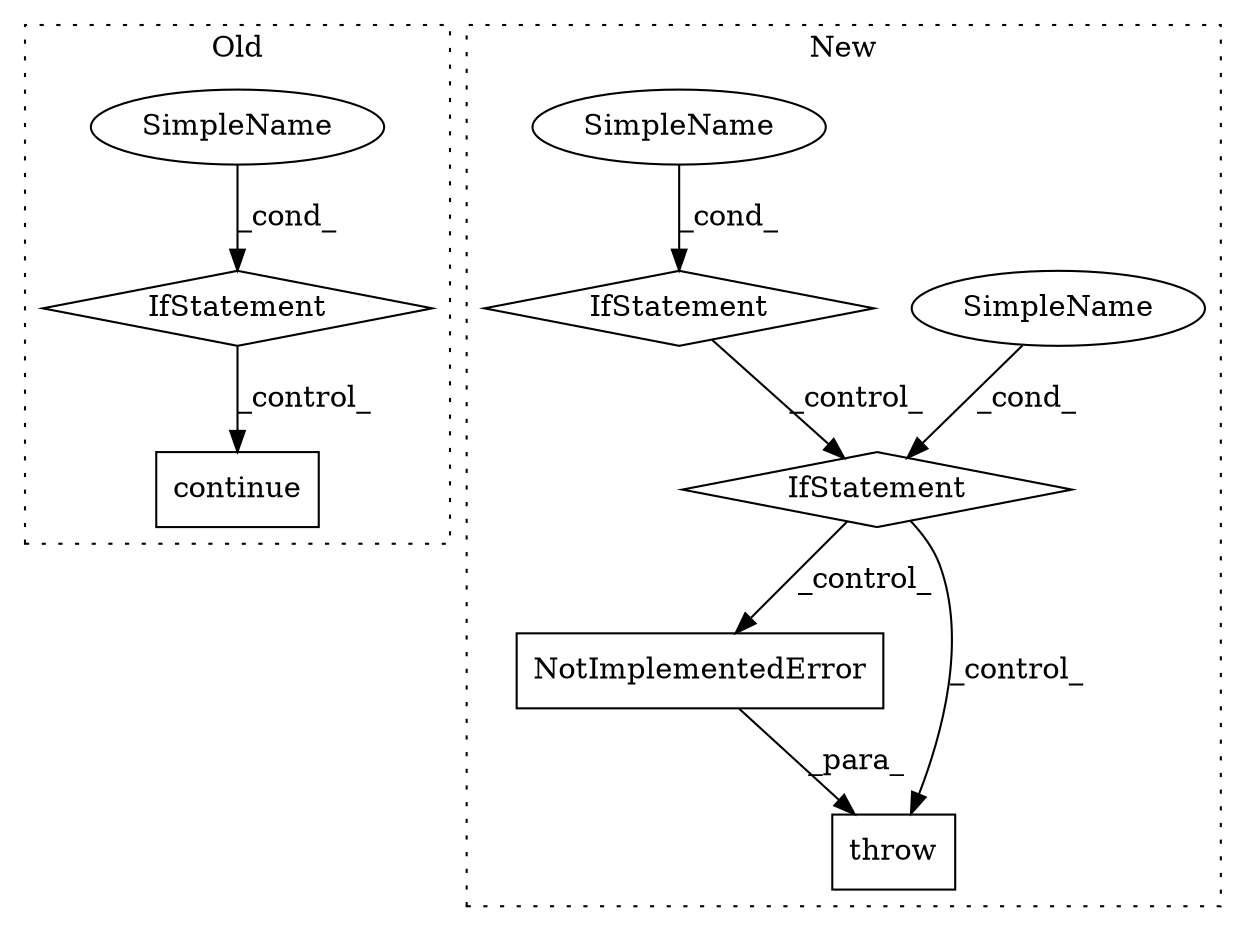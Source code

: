 digraph G {
subgraph cluster0 {
1 [label="continue" a="18" s="4666" l="9" shape="box"];
4 [label="IfStatement" a="25" s="4616,4654" l="10,2" shape="diamond"];
6 [label="SimpleName" a="42" s="" l="" shape="ellipse"];
label = "Old";
style="dotted";
}
subgraph cluster1 {
2 [label="NotImplementedError" a="32" s="4922,5008" l="20,1" shape="box"];
3 [label="throw" a="53" s="4916" l="6" shape="box"];
5 [label="IfStatement" a="25" s="4861,4902" l="12,2" shape="diamond"];
7 [label="SimpleName" a="42" s="" l="" shape="ellipse"];
8 [label="IfStatement" a="25" s="4515,4559" l="10,2" shape="diamond"];
9 [label="SimpleName" a="42" s="" l="" shape="ellipse"];
label = "New";
style="dotted";
}
2 -> 3 [label="_para_"];
4 -> 1 [label="_control_"];
5 -> 3 [label="_control_"];
5 -> 2 [label="_control_"];
6 -> 4 [label="_cond_"];
7 -> 5 [label="_cond_"];
8 -> 5 [label="_control_"];
9 -> 8 [label="_cond_"];
}